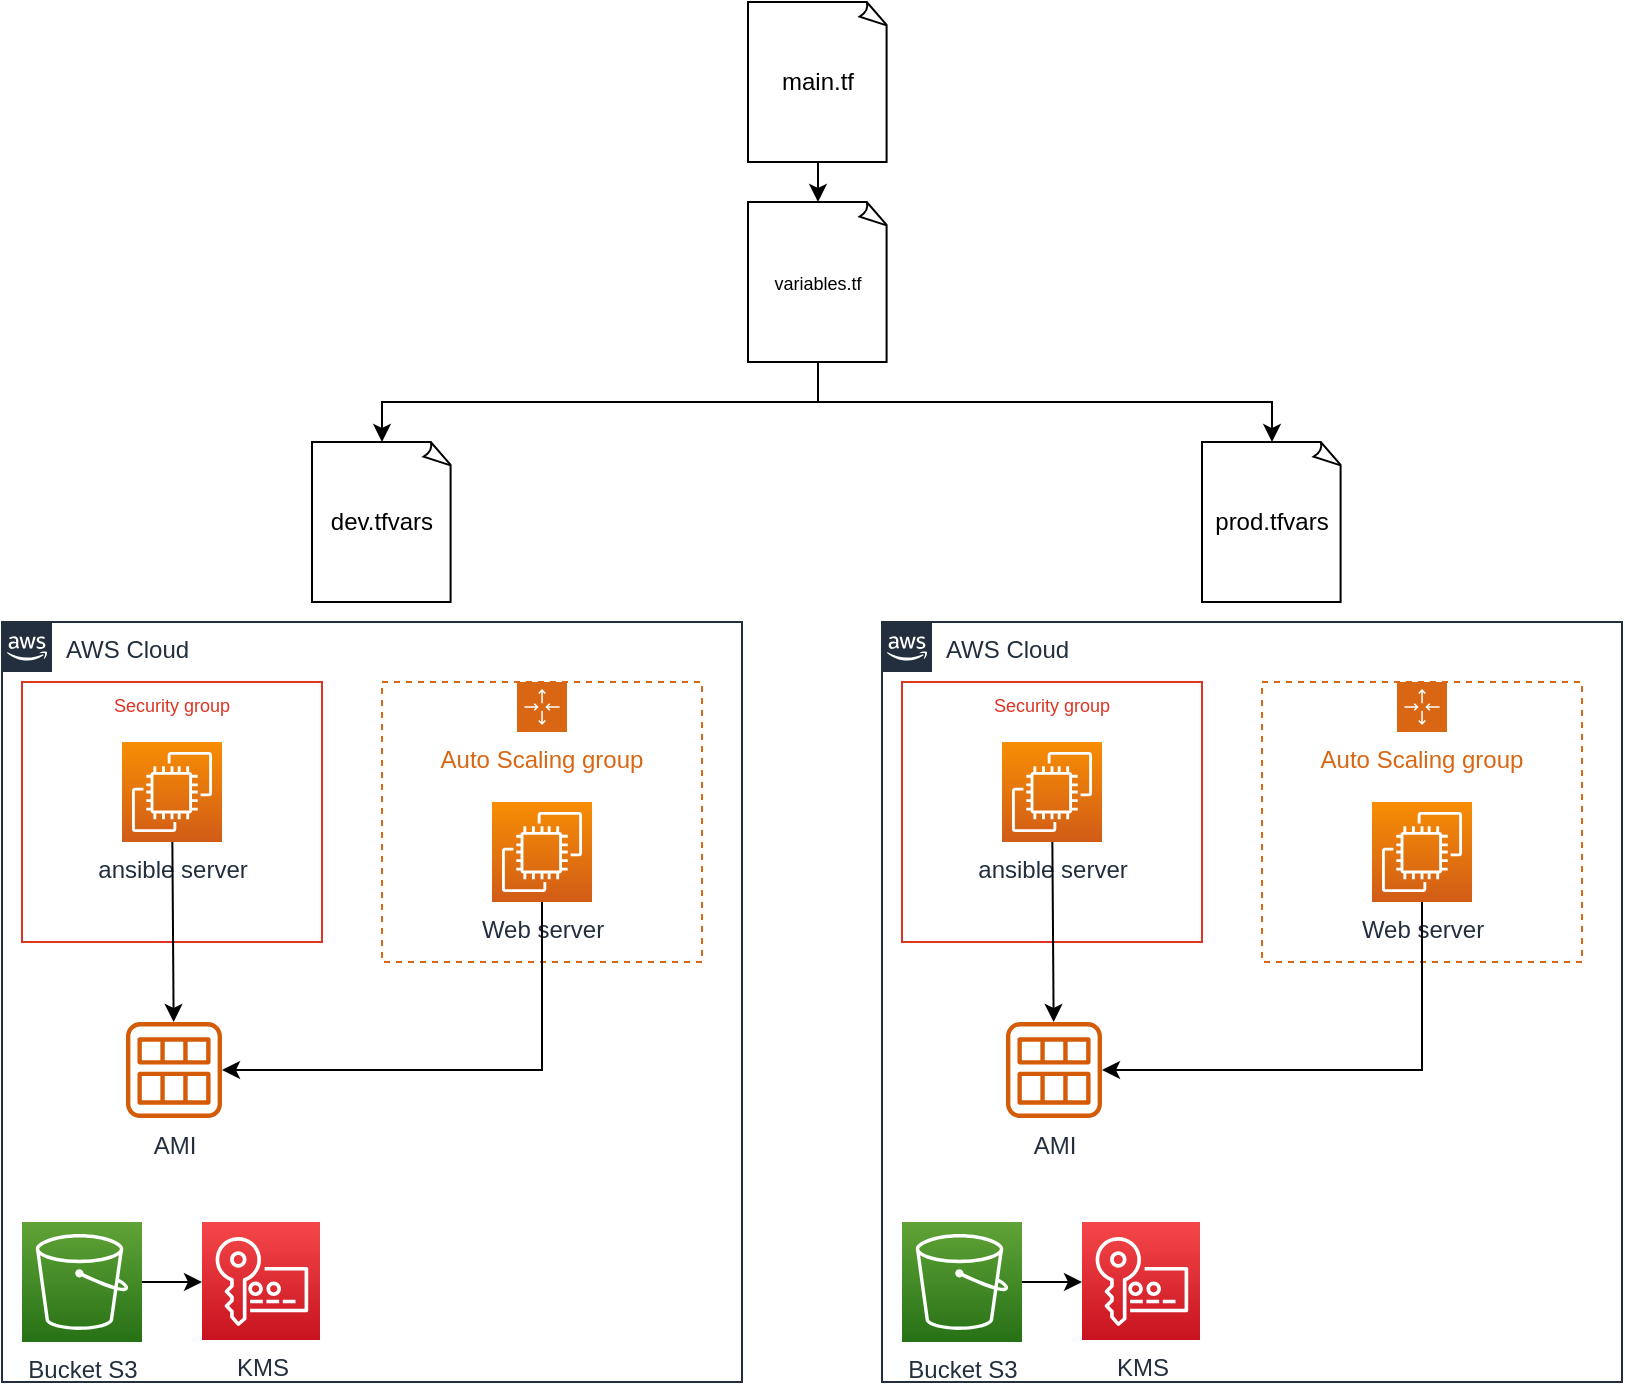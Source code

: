 <mxfile version="16.0.0" type="github">
  <diagram id="92dvMRmBPhCOI7NKLPdF" name="Page-1">
    <mxGraphModel dx="1206" dy="1891" grid="1" gridSize="10" guides="1" tooltips="1" connect="1" arrows="1" fold="1" page="1" pageScale="1" pageWidth="827" pageHeight="1169" math="0" shadow="0">
      <root>
        <mxCell id="0" />
        <mxCell id="1" parent="0" />
        <mxCell id="9iZxOrkho-nof8RHlY-g-1" value="main.tf" style="whiteSpace=wrap;html=1;shape=mxgraph.basic.document" vertex="1" parent="1">
          <mxGeometry x="383" y="-1150" width="70" height="80" as="geometry" />
        </mxCell>
        <mxCell id="9iZxOrkho-nof8RHlY-g-2" value="&lt;font style=&quot;font-size: 9px&quot;&gt;variables.tf&lt;/font&gt;" style="whiteSpace=wrap;html=1;shape=mxgraph.basic.document" vertex="1" parent="1">
          <mxGeometry x="383" y="-1050" width="70" height="80" as="geometry" />
        </mxCell>
        <mxCell id="9iZxOrkho-nof8RHlY-g-3" value="dev.tfvars" style="whiteSpace=wrap;html=1;shape=mxgraph.basic.document" vertex="1" parent="1">
          <mxGeometry x="165" y="-930" width="70" height="80" as="geometry" />
        </mxCell>
        <mxCell id="9iZxOrkho-nof8RHlY-g-4" value="prod.tfvars" style="whiteSpace=wrap;html=1;shape=mxgraph.basic.document" vertex="1" parent="1">
          <mxGeometry x="610" y="-930" width="70" height="80" as="geometry" />
        </mxCell>
        <mxCell id="9iZxOrkho-nof8RHlY-g-5" value="" style="endArrow=classic;html=1;rounded=0;fontSize=9;exitX=0.5;exitY=1;exitDx=0;exitDy=0;exitPerimeter=0;entryX=0.5;entryY=0;entryDx=0;entryDy=0;entryPerimeter=0;" edge="1" parent="1" source="9iZxOrkho-nof8RHlY-g-2" target="9iZxOrkho-nof8RHlY-g-3">
          <mxGeometry width="50" height="50" relative="1" as="geometry">
            <mxPoint x="364" y="-780" as="sourcePoint" />
            <mxPoint x="414" y="-830" as="targetPoint" />
            <Array as="points">
              <mxPoint x="418" y="-950" />
              <mxPoint x="200" y="-950" />
            </Array>
          </mxGeometry>
        </mxCell>
        <mxCell id="9iZxOrkho-nof8RHlY-g-6" value="" style="endArrow=classic;html=1;rounded=0;fontSize=9;exitX=0.5;exitY=1;exitDx=0;exitDy=0;exitPerimeter=0;" edge="1" parent="1" source="9iZxOrkho-nof8RHlY-g-1" target="9iZxOrkho-nof8RHlY-g-2">
          <mxGeometry width="50" height="50" relative="1" as="geometry">
            <mxPoint x="154" y="-870" as="sourcePoint" />
            <mxPoint x="204" y="-920" as="targetPoint" />
          </mxGeometry>
        </mxCell>
        <mxCell id="9iZxOrkho-nof8RHlY-g-7" value="" style="endArrow=classic;html=1;rounded=0;fontSize=9;exitX=0.5;exitY=1;exitDx=0;exitDy=0;exitPerimeter=0;entryX=0.5;entryY=0;entryDx=0;entryDy=0;entryPerimeter=0;" edge="1" parent="1" source="9iZxOrkho-nof8RHlY-g-2" target="9iZxOrkho-nof8RHlY-g-4">
          <mxGeometry width="50" height="50" relative="1" as="geometry">
            <mxPoint x="564" y="-960" as="sourcePoint" />
            <mxPoint x="614" y="-1010" as="targetPoint" />
            <Array as="points">
              <mxPoint x="418" y="-950" />
              <mxPoint x="645" y="-950" />
            </Array>
          </mxGeometry>
        </mxCell>
        <mxCell id="9iZxOrkho-nof8RHlY-g-13" value="AWS Cloud" style="points=[[0,0],[0.25,0],[0.5,0],[0.75,0],[1,0],[1,0.25],[1,0.5],[1,0.75],[1,1],[0.75,1],[0.5,1],[0.25,1],[0,1],[0,0.75],[0,0.5],[0,0.25]];outlineConnect=0;gradientColor=none;html=1;whiteSpace=wrap;fontSize=12;fontStyle=0;container=1;pointerEvents=0;collapsible=0;recursiveResize=0;shape=mxgraph.aws4.group;grIcon=mxgraph.aws4.group_aws_cloud_alt;strokeColor=#232F3E;fillColor=none;verticalAlign=top;align=left;spacingLeft=30;fontColor=#232F3E;dashed=0;" vertex="1" parent="1">
          <mxGeometry x="10" y="-840" width="370" height="380" as="geometry" />
        </mxCell>
        <mxCell id="9iZxOrkho-nof8RHlY-g-8" value="Security group" style="fillColor=none;strokeColor=#DD3522;verticalAlign=top;fontStyle=0;fontColor=#DD3522;fontSize=9;" vertex="1" parent="9iZxOrkho-nof8RHlY-g-13">
          <mxGeometry x="10" y="30" width="150" height="130" as="geometry" />
        </mxCell>
        <mxCell id="9iZxOrkho-nof8RHlY-g-20" value="AMI" style="sketch=0;outlineConnect=0;fontColor=#232F3E;gradientColor=none;fillColor=#D45B07;strokeColor=none;dashed=0;verticalLabelPosition=bottom;verticalAlign=top;align=center;html=1;fontSize=12;fontStyle=0;aspect=fixed;pointerEvents=1;shape=mxgraph.aws4.ami;" vertex="1" parent="9iZxOrkho-nof8RHlY-g-13">
          <mxGeometry x="62" y="200" width="48" height="48" as="geometry" />
        </mxCell>
        <mxCell id="9iZxOrkho-nof8RHlY-g-22" value="KMS" style="sketch=0;points=[[0,0,0],[0.25,0,0],[0.5,0,0],[0.75,0,0],[1,0,0],[0,1,0],[0.25,1,0],[0.5,1,0],[0.75,1,0],[1,1,0],[0,0.25,0],[0,0.5,0],[0,0.75,0],[1,0.25,0],[1,0.5,0],[1,0.75,0]];outlineConnect=0;fontColor=#232F3E;gradientColor=#F54749;gradientDirection=north;fillColor=#C7131F;strokeColor=#ffffff;dashed=0;verticalLabelPosition=bottom;verticalAlign=top;align=center;html=1;fontSize=12;fontStyle=0;aspect=fixed;shape=mxgraph.aws4.resourceIcon;resIcon=mxgraph.aws4.key_management_service;" vertex="1" parent="9iZxOrkho-nof8RHlY-g-13">
          <mxGeometry x="100" y="300" width="59" height="59" as="geometry" />
        </mxCell>
        <mxCell id="9iZxOrkho-nof8RHlY-g-23" style="edgeStyle=orthogonalEdgeStyle;rounded=0;orthogonalLoop=1;jettySize=auto;html=1;exitX=1;exitY=0.5;exitDx=0;exitDy=0;exitPerimeter=0;entryX=0;entryY=0.5;entryDx=0;entryDy=0;entryPerimeter=0;fontSize=9;" edge="1" parent="9iZxOrkho-nof8RHlY-g-13" source="9iZxOrkho-nof8RHlY-g-18" target="9iZxOrkho-nof8RHlY-g-22">
          <mxGeometry relative="1" as="geometry" />
        </mxCell>
        <mxCell id="9iZxOrkho-nof8RHlY-g-18" value="Bucket S3" style="sketch=0;points=[[0,0,0],[0.25,0,0],[0.5,0,0],[0.75,0,0],[1,0,0],[0,1,0],[0.25,1,0],[0.5,1,0],[0.75,1,0],[1,1,0],[0,0.25,0],[0,0.5,0],[0,0.75,0],[1,0.25,0],[1,0.5,0],[1,0.75,0]];outlineConnect=0;fontColor=#232F3E;gradientColor=#60A337;gradientDirection=north;fillColor=#277116;strokeColor=#ffffff;dashed=0;verticalLabelPosition=bottom;verticalAlign=top;align=center;html=1;fontSize=12;fontStyle=0;aspect=fixed;shape=mxgraph.aws4.resourceIcon;resIcon=mxgraph.aws4.s3;" vertex="1" parent="9iZxOrkho-nof8RHlY-g-13">
          <mxGeometry x="10" y="300" width="60" height="60" as="geometry" />
        </mxCell>
        <mxCell id="9iZxOrkho-nof8RHlY-g-26" value="ansible server" style="sketch=0;points=[[0,0,0],[0.25,0,0],[0.5,0,0],[0.75,0,0],[1,0,0],[0,1,0],[0.25,1,0],[0.5,1,0],[0.75,1,0],[1,1,0],[0,0.25,0],[0,0.5,0],[0,0.75,0],[1,0.25,0],[1,0.5,0],[1,0.75,0]];outlineConnect=0;fontColor=#232F3E;gradientColor=#F78E04;gradientDirection=north;fillColor=#D05C17;strokeColor=#ffffff;dashed=0;verticalLabelPosition=bottom;verticalAlign=top;align=center;html=1;fontSize=12;fontStyle=0;aspect=fixed;shape=mxgraph.aws4.resourceIcon;resIcon=mxgraph.aws4.ec2;" vertex="1" parent="9iZxOrkho-nof8RHlY-g-13">
          <mxGeometry x="60" y="60" width="50" height="50" as="geometry" />
        </mxCell>
        <mxCell id="9iZxOrkho-nof8RHlY-g-27" value="Auto Scaling group" style="points=[[0,0],[0.25,0],[0.5,0],[0.75,0],[1,0],[1,0.25],[1,0.5],[1,0.75],[1,1],[0.75,1],[0.5,1],[0.25,1],[0,1],[0,0.75],[0,0.5],[0,0.25]];outlineConnect=0;gradientColor=none;html=1;whiteSpace=wrap;fontSize=12;fontStyle=0;container=1;pointerEvents=0;collapsible=0;recursiveResize=0;shape=mxgraph.aws4.groupCenter;grIcon=mxgraph.aws4.group_auto_scaling_group;grStroke=1;strokeColor=#D86613;fillColor=none;verticalAlign=top;align=center;fontColor=#D86613;dashed=1;spacingTop=25;" vertex="1" parent="9iZxOrkho-nof8RHlY-g-13">
          <mxGeometry x="190" y="30" width="160" height="140" as="geometry" />
        </mxCell>
        <mxCell id="9iZxOrkho-nof8RHlY-g-29" value="Web server" style="sketch=0;points=[[0,0,0],[0.25,0,0],[0.5,0,0],[0.75,0,0],[1,0,0],[0,1,0],[0.25,1,0],[0.5,1,0],[0.75,1,0],[1,1,0],[0,0.25,0],[0,0.5,0],[0,0.75,0],[1,0.25,0],[1,0.5,0],[1,0.75,0]];outlineConnect=0;fontColor=#232F3E;gradientColor=#F78E04;gradientDirection=north;fillColor=#D05C17;strokeColor=#ffffff;dashed=0;verticalLabelPosition=bottom;verticalAlign=top;align=center;html=1;fontSize=12;fontStyle=0;aspect=fixed;shape=mxgraph.aws4.resourceIcon;resIcon=mxgraph.aws4.ec2;" vertex="1" parent="9iZxOrkho-nof8RHlY-g-27">
          <mxGeometry x="55" y="60" width="50" height="50" as="geometry" />
        </mxCell>
        <mxCell id="9iZxOrkho-nof8RHlY-g-30" value="" style="endArrow=classic;html=1;rounded=0;fontSize=9;" edge="1" parent="9iZxOrkho-nof8RHlY-g-13" source="9iZxOrkho-nof8RHlY-g-26" target="9iZxOrkho-nof8RHlY-g-20">
          <mxGeometry width="50" height="50" relative="1" as="geometry">
            <mxPoint x="180" y="160" as="sourcePoint" />
            <mxPoint x="230" y="110" as="targetPoint" />
          </mxGeometry>
        </mxCell>
        <mxCell id="9iZxOrkho-nof8RHlY-g-31" value="" style="endArrow=classic;html=1;rounded=0;fontSize=9;" edge="1" parent="9iZxOrkho-nof8RHlY-g-13" source="9iZxOrkho-nof8RHlY-g-29" target="9iZxOrkho-nof8RHlY-g-20">
          <mxGeometry width="50" height="50" relative="1" as="geometry">
            <mxPoint x="180" y="160" as="sourcePoint" />
            <mxPoint x="230" y="110" as="targetPoint" />
            <Array as="points">
              <mxPoint x="270" y="224" />
            </Array>
          </mxGeometry>
        </mxCell>
        <mxCell id="9iZxOrkho-nof8RHlY-g-44" value="AWS Cloud" style="points=[[0,0],[0.25,0],[0.5,0],[0.75,0],[1,0],[1,0.25],[1,0.5],[1,0.75],[1,1],[0.75,1],[0.5,1],[0.25,1],[0,1],[0,0.75],[0,0.5],[0,0.25]];outlineConnect=0;gradientColor=none;html=1;whiteSpace=wrap;fontSize=12;fontStyle=0;container=1;pointerEvents=0;collapsible=0;recursiveResize=0;shape=mxgraph.aws4.group;grIcon=mxgraph.aws4.group_aws_cloud_alt;strokeColor=#232F3E;fillColor=none;verticalAlign=top;align=left;spacingLeft=30;fontColor=#232F3E;dashed=0;" vertex="1" parent="1">
          <mxGeometry x="450" y="-840" width="370" height="380" as="geometry" />
        </mxCell>
        <mxCell id="9iZxOrkho-nof8RHlY-g-45" value="Security group" style="fillColor=none;strokeColor=#DD3522;verticalAlign=top;fontStyle=0;fontColor=#DD3522;fontSize=9;" vertex="1" parent="9iZxOrkho-nof8RHlY-g-44">
          <mxGeometry x="10" y="30" width="150" height="130" as="geometry" />
        </mxCell>
        <mxCell id="9iZxOrkho-nof8RHlY-g-46" value="AMI" style="sketch=0;outlineConnect=0;fontColor=#232F3E;gradientColor=none;fillColor=#D45B07;strokeColor=none;dashed=0;verticalLabelPosition=bottom;verticalAlign=top;align=center;html=1;fontSize=12;fontStyle=0;aspect=fixed;pointerEvents=1;shape=mxgraph.aws4.ami;" vertex="1" parent="9iZxOrkho-nof8RHlY-g-44">
          <mxGeometry x="62" y="200" width="48" height="48" as="geometry" />
        </mxCell>
        <mxCell id="9iZxOrkho-nof8RHlY-g-47" value="KMS" style="sketch=0;points=[[0,0,0],[0.25,0,0],[0.5,0,0],[0.75,0,0],[1,0,0],[0,1,0],[0.25,1,0],[0.5,1,0],[0.75,1,0],[1,1,0],[0,0.25,0],[0,0.5,0],[0,0.75,0],[1,0.25,0],[1,0.5,0],[1,0.75,0]];outlineConnect=0;fontColor=#232F3E;gradientColor=#F54749;gradientDirection=north;fillColor=#C7131F;strokeColor=#ffffff;dashed=0;verticalLabelPosition=bottom;verticalAlign=top;align=center;html=1;fontSize=12;fontStyle=0;aspect=fixed;shape=mxgraph.aws4.resourceIcon;resIcon=mxgraph.aws4.key_management_service;" vertex="1" parent="9iZxOrkho-nof8RHlY-g-44">
          <mxGeometry x="100" y="300" width="59" height="59" as="geometry" />
        </mxCell>
        <mxCell id="9iZxOrkho-nof8RHlY-g-48" style="edgeStyle=orthogonalEdgeStyle;rounded=0;orthogonalLoop=1;jettySize=auto;html=1;exitX=1;exitY=0.5;exitDx=0;exitDy=0;exitPerimeter=0;entryX=0;entryY=0.5;entryDx=0;entryDy=0;entryPerimeter=0;fontSize=9;" edge="1" parent="9iZxOrkho-nof8RHlY-g-44" source="9iZxOrkho-nof8RHlY-g-49" target="9iZxOrkho-nof8RHlY-g-47">
          <mxGeometry relative="1" as="geometry" />
        </mxCell>
        <mxCell id="9iZxOrkho-nof8RHlY-g-49" value="Bucket S3" style="sketch=0;points=[[0,0,0],[0.25,0,0],[0.5,0,0],[0.75,0,0],[1,0,0],[0,1,0],[0.25,1,0],[0.5,1,0],[0.75,1,0],[1,1,0],[0,0.25,0],[0,0.5,0],[0,0.75,0],[1,0.25,0],[1,0.5,0],[1,0.75,0]];outlineConnect=0;fontColor=#232F3E;gradientColor=#60A337;gradientDirection=north;fillColor=#277116;strokeColor=#ffffff;dashed=0;verticalLabelPosition=bottom;verticalAlign=top;align=center;html=1;fontSize=12;fontStyle=0;aspect=fixed;shape=mxgraph.aws4.resourceIcon;resIcon=mxgraph.aws4.s3;" vertex="1" parent="9iZxOrkho-nof8RHlY-g-44">
          <mxGeometry x="10" y="300" width="60" height="60" as="geometry" />
        </mxCell>
        <mxCell id="9iZxOrkho-nof8RHlY-g-50" value="ansible server" style="sketch=0;points=[[0,0,0],[0.25,0,0],[0.5,0,0],[0.75,0,0],[1,0,0],[0,1,0],[0.25,1,0],[0.5,1,0],[0.75,1,0],[1,1,0],[0,0.25,0],[0,0.5,0],[0,0.75,0],[1,0.25,0],[1,0.5,0],[1,0.75,0]];outlineConnect=0;fontColor=#232F3E;gradientColor=#F78E04;gradientDirection=north;fillColor=#D05C17;strokeColor=#ffffff;dashed=0;verticalLabelPosition=bottom;verticalAlign=top;align=center;html=1;fontSize=12;fontStyle=0;aspect=fixed;shape=mxgraph.aws4.resourceIcon;resIcon=mxgraph.aws4.ec2;" vertex="1" parent="9iZxOrkho-nof8RHlY-g-44">
          <mxGeometry x="60" y="60" width="50" height="50" as="geometry" />
        </mxCell>
        <mxCell id="9iZxOrkho-nof8RHlY-g-51" value="Auto Scaling group" style="points=[[0,0],[0.25,0],[0.5,0],[0.75,0],[1,0],[1,0.25],[1,0.5],[1,0.75],[1,1],[0.75,1],[0.5,1],[0.25,1],[0,1],[0,0.75],[0,0.5],[0,0.25]];outlineConnect=0;gradientColor=none;html=1;whiteSpace=wrap;fontSize=12;fontStyle=0;container=1;pointerEvents=0;collapsible=0;recursiveResize=0;shape=mxgraph.aws4.groupCenter;grIcon=mxgraph.aws4.group_auto_scaling_group;grStroke=1;strokeColor=#D86613;fillColor=none;verticalAlign=top;align=center;fontColor=#D86613;dashed=1;spacingTop=25;" vertex="1" parent="9iZxOrkho-nof8RHlY-g-44">
          <mxGeometry x="190" y="30" width="160" height="140" as="geometry" />
        </mxCell>
        <mxCell id="9iZxOrkho-nof8RHlY-g-52" value="Web server" style="sketch=0;points=[[0,0,0],[0.25,0,0],[0.5,0,0],[0.75,0,0],[1,0,0],[0,1,0],[0.25,1,0],[0.5,1,0],[0.75,1,0],[1,1,0],[0,0.25,0],[0,0.5,0],[0,0.75,0],[1,0.25,0],[1,0.5,0],[1,0.75,0]];outlineConnect=0;fontColor=#232F3E;gradientColor=#F78E04;gradientDirection=north;fillColor=#D05C17;strokeColor=#ffffff;dashed=0;verticalLabelPosition=bottom;verticalAlign=top;align=center;html=1;fontSize=12;fontStyle=0;aspect=fixed;shape=mxgraph.aws4.resourceIcon;resIcon=mxgraph.aws4.ec2;" vertex="1" parent="9iZxOrkho-nof8RHlY-g-51">
          <mxGeometry x="55" y="60" width="50" height="50" as="geometry" />
        </mxCell>
        <mxCell id="9iZxOrkho-nof8RHlY-g-53" value="" style="endArrow=classic;html=1;rounded=0;fontSize=9;" edge="1" parent="9iZxOrkho-nof8RHlY-g-44" source="9iZxOrkho-nof8RHlY-g-50" target="9iZxOrkho-nof8RHlY-g-46">
          <mxGeometry width="50" height="50" relative="1" as="geometry">
            <mxPoint x="180" y="160" as="sourcePoint" />
            <mxPoint x="230" y="110" as="targetPoint" />
          </mxGeometry>
        </mxCell>
        <mxCell id="9iZxOrkho-nof8RHlY-g-54" value="" style="endArrow=classic;html=1;rounded=0;fontSize=9;" edge="1" parent="9iZxOrkho-nof8RHlY-g-44" source="9iZxOrkho-nof8RHlY-g-52" target="9iZxOrkho-nof8RHlY-g-46">
          <mxGeometry width="50" height="50" relative="1" as="geometry">
            <mxPoint x="180" y="160" as="sourcePoint" />
            <mxPoint x="230" y="110" as="targetPoint" />
            <Array as="points">
              <mxPoint x="270" y="224" />
            </Array>
          </mxGeometry>
        </mxCell>
      </root>
    </mxGraphModel>
  </diagram>
</mxfile>
